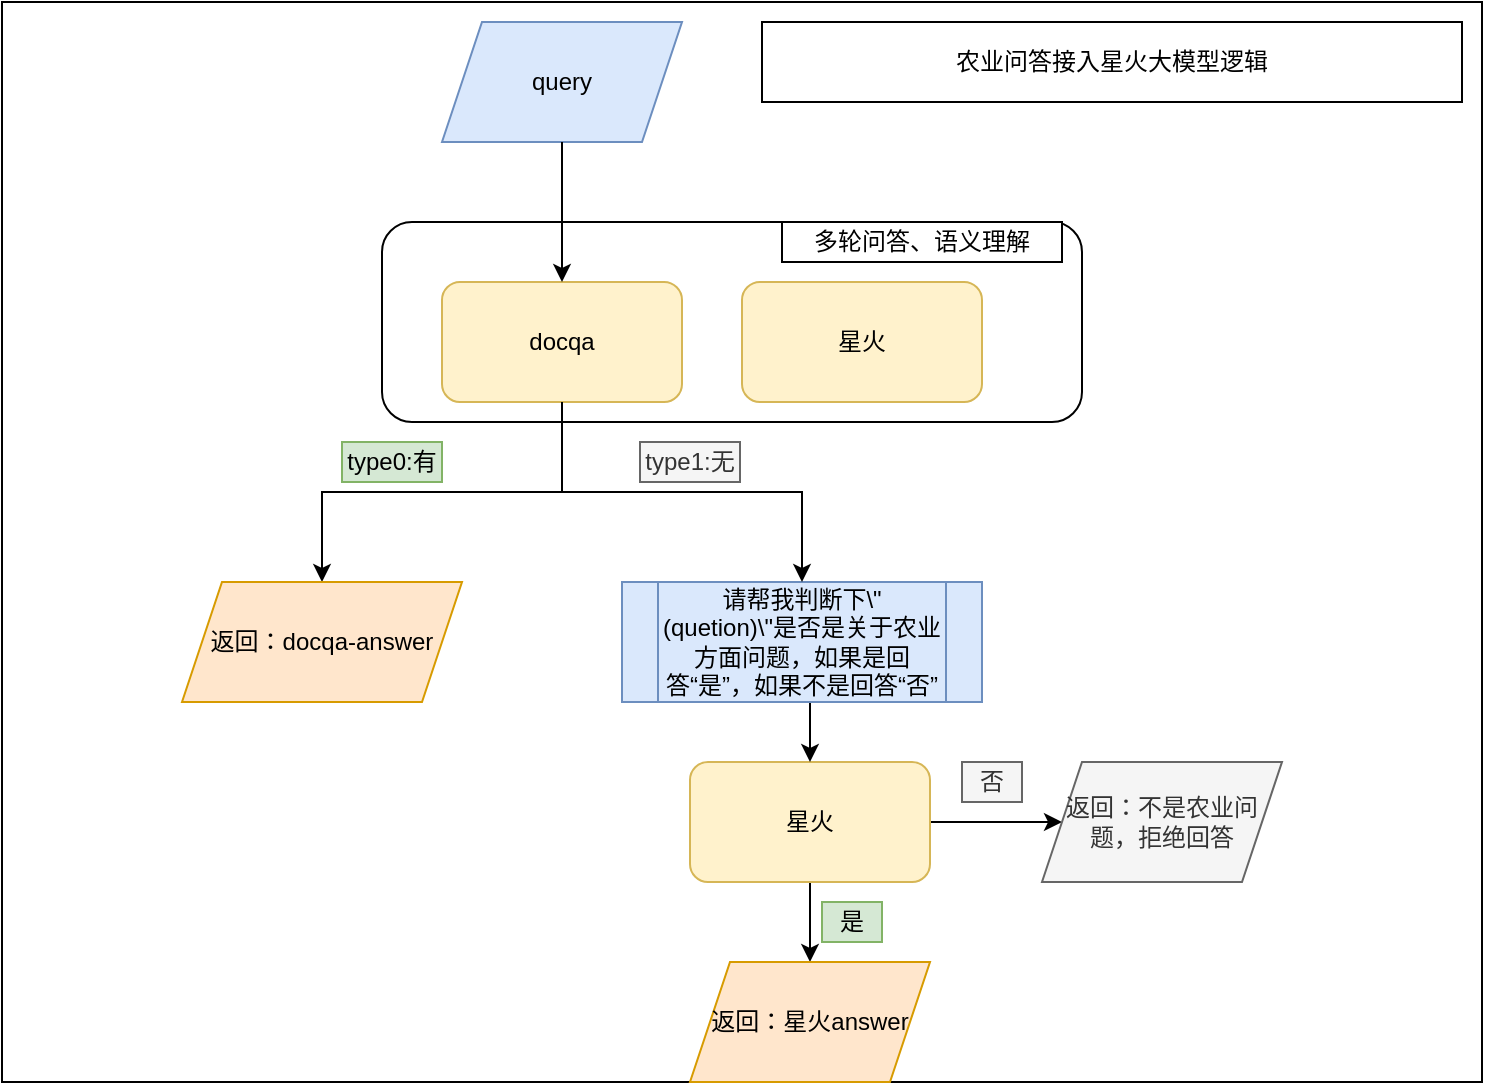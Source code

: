 <mxfile version="21.6.3" type="github">
  <diagram name="第 1 页" id="hIBeBVp01pFhoZsAxozY">
    <mxGraphModel dx="1050" dy="557" grid="1" gridSize="10" guides="1" tooltips="1" connect="1" arrows="1" fold="1" page="1" pageScale="1" pageWidth="827" pageHeight="1169" math="0" shadow="0">
      <root>
        <mxCell id="0" />
        <mxCell id="1" parent="0" />
        <mxCell id="q55ktUsBajNZYjp9DNrL-22" value="" style="rounded=0;whiteSpace=wrap;html=1;" parent="1" vertex="1">
          <mxGeometry x="70" y="50" width="740" height="540" as="geometry" />
        </mxCell>
        <mxCell id="q55ktUsBajNZYjp9DNrL-6" style="edgeStyle=orthogonalEdgeStyle;rounded=0;orthogonalLoop=1;jettySize=auto;html=1;exitX=0.5;exitY=1;exitDx=0;exitDy=0;entryX=0.5;entryY=0;entryDx=0;entryDy=0;" parent="1" source="q55ktUsBajNZYjp9DNrL-1" target="q55ktUsBajNZYjp9DNrL-2" edge="1">
          <mxGeometry relative="1" as="geometry" />
        </mxCell>
        <mxCell id="taQTEr-9GJzG5eK0lL1U-10" style="edgeStyle=orthogonalEdgeStyle;rounded=0;orthogonalLoop=1;jettySize=auto;html=1;exitX=1;exitY=0.5;exitDx=0;exitDy=0;entryX=0;entryY=0.5;entryDx=0;entryDy=0;endArrow=classic;endFill=1;startArrow=classic;startFill=1;" edge="1" parent="1" source="q55ktUsBajNZYjp9DNrL-1" target="taQTEr-9GJzG5eK0lL1U-8">
          <mxGeometry relative="1" as="geometry" />
        </mxCell>
        <mxCell id="q55ktUsBajNZYjp9DNrL-2" value="返回：docqa-answer" style="shape=parallelogram;perimeter=parallelogramPerimeter;whiteSpace=wrap;html=1;fixedSize=1;fillColor=#ffe6cc;strokeColor=#d79b00;" parent="1" vertex="1">
          <mxGeometry x="160" y="340" width="140" height="60" as="geometry" />
        </mxCell>
        <mxCell id="q55ktUsBajNZYjp9DNrL-3" value="query" style="shape=parallelogram;perimeter=parallelogramPerimeter;whiteSpace=wrap;html=1;fixedSize=1;fillColor=#dae8fc;strokeColor=#6c8ebf;" parent="1" vertex="1">
          <mxGeometry x="290" y="60" width="120" height="60" as="geometry" />
        </mxCell>
        <mxCell id="q55ktUsBajNZYjp9DNrL-5" value="type0:有" style="rounded=0;whiteSpace=wrap;html=1;fillColor=#d5e8d4;strokeColor=#82b366;" parent="1" vertex="1">
          <mxGeometry x="240" y="270" width="50" height="20" as="geometry" />
        </mxCell>
        <mxCell id="q55ktUsBajNZYjp9DNrL-21" style="edgeStyle=orthogonalEdgeStyle;rounded=0;orthogonalLoop=1;jettySize=auto;html=1;exitX=0.5;exitY=1;exitDx=0;exitDy=0;entryX=0.5;entryY=0;entryDx=0;entryDy=0;" parent="1" source="q55ktUsBajNZYjp9DNrL-8" target="q55ktUsBajNZYjp9DNrL-20" edge="1">
          <mxGeometry relative="1" as="geometry" />
        </mxCell>
        <mxCell id="taQTEr-9GJzG5eK0lL1U-7" style="edgeStyle=orthogonalEdgeStyle;rounded=0;orthogonalLoop=1;jettySize=auto;html=1;exitX=1;exitY=0.5;exitDx=0;exitDy=0;entryX=0;entryY=0.5;entryDx=0;entryDy=0;" edge="1" parent="1" source="q55ktUsBajNZYjp9DNrL-8" target="q55ktUsBajNZYjp9DNrL-14">
          <mxGeometry relative="1" as="geometry" />
        </mxCell>
        <mxCell id="q55ktUsBajNZYjp9DNrL-8" value="星火" style="rounded=1;whiteSpace=wrap;html=1;fillColor=#fff2cc;strokeColor=#d6b656;" parent="1" vertex="1">
          <mxGeometry x="414" y="430" width="120" height="60" as="geometry" />
        </mxCell>
        <mxCell id="q55ktUsBajNZYjp9DNrL-10" value="type1:无" style="rounded=0;whiteSpace=wrap;html=1;fillColor=#f5f5f5;fontColor=#333333;strokeColor=#666666;" parent="1" vertex="1">
          <mxGeometry x="389" y="270" width="50" height="20" as="geometry" />
        </mxCell>
        <mxCell id="taQTEr-9GJzG5eK0lL1U-5" style="edgeStyle=orthogonalEdgeStyle;rounded=0;orthogonalLoop=1;jettySize=auto;html=1;exitX=0.5;exitY=1;exitDx=0;exitDy=0;entryX=0.5;entryY=0;entryDx=0;entryDy=0;" edge="1" parent="1" source="q55ktUsBajNZYjp9DNrL-11" target="q55ktUsBajNZYjp9DNrL-8">
          <mxGeometry relative="1" as="geometry" />
        </mxCell>
        <mxCell id="q55ktUsBajNZYjp9DNrL-11" value="请帮我判断下\&quot;(quetion)\&quot;是否是关于农业方面问题，如果是回答“是”，如果不是回答“否”" style="shape=process;whiteSpace=wrap;html=1;backgroundOutline=1;fillColor=#dae8fc;strokeColor=#6c8ebf;" parent="1" vertex="1">
          <mxGeometry x="380" y="340" width="180" height="60" as="geometry" />
        </mxCell>
        <mxCell id="q55ktUsBajNZYjp9DNrL-14" value="返回：不是农业问题，拒绝回答" style="shape=parallelogram;perimeter=parallelogramPerimeter;whiteSpace=wrap;html=1;fixedSize=1;fillColor=#f5f5f5;fontColor=#333333;strokeColor=#666666;" parent="1" vertex="1">
          <mxGeometry x="590" y="430" width="120" height="60" as="geometry" />
        </mxCell>
        <mxCell id="taQTEr-9GJzG5eK0lL1U-11" value="" style="rounded=1;whiteSpace=wrap;html=1;" vertex="1" parent="1">
          <mxGeometry x="260" y="160" width="350" height="100" as="geometry" />
        </mxCell>
        <mxCell id="q55ktUsBajNZYjp9DNrL-16" value="是" style="rounded=0;whiteSpace=wrap;html=1;fillColor=#d5e8d4;strokeColor=#82b366;" parent="1" vertex="1">
          <mxGeometry x="480" y="500" width="30" height="20" as="geometry" />
        </mxCell>
        <mxCell id="q55ktUsBajNZYjp9DNrL-17" value="否" style="rounded=0;whiteSpace=wrap;html=1;fillColor=#f5f5f5;fontColor=#333333;strokeColor=#666666;" parent="1" vertex="1">
          <mxGeometry x="550" y="430" width="30" height="20" as="geometry" />
        </mxCell>
        <mxCell id="q55ktUsBajNZYjp9DNrL-20" value="返回：星火answer" style="shape=parallelogram;perimeter=parallelogramPerimeter;whiteSpace=wrap;html=1;fixedSize=1;fillColor=#ffe6cc;strokeColor=#d79b00;" parent="1" vertex="1">
          <mxGeometry x="414" y="530" width="120" height="60" as="geometry" />
        </mxCell>
        <mxCell id="q55ktUsBajNZYjp9DNrL-23" value="农业问答接入星火大模型逻辑" style="rounded=0;whiteSpace=wrap;html=1;" parent="1" vertex="1">
          <mxGeometry x="450" y="60" width="350" height="40" as="geometry" />
        </mxCell>
        <mxCell id="taQTEr-9GJzG5eK0lL1U-8" value="星火" style="rounded=1;whiteSpace=wrap;html=1;fillColor=#fff2cc;strokeColor=#d6b656;" vertex="1" parent="1">
          <mxGeometry x="440" y="190" width="120" height="60" as="geometry" />
        </mxCell>
        <mxCell id="q55ktUsBajNZYjp9DNrL-1" value="docqa" style="rounded=1;whiteSpace=wrap;html=1;fillColor=#fff2cc;strokeColor=#d6b656;" parent="1" vertex="1">
          <mxGeometry x="290" y="190" width="120" height="60" as="geometry" />
        </mxCell>
        <mxCell id="taQTEr-9GJzG5eK0lL1U-4" style="edgeStyle=orthogonalEdgeStyle;rounded=0;orthogonalLoop=1;jettySize=auto;html=1;exitX=0.5;exitY=1;exitDx=0;exitDy=0;" edge="1" parent="1" source="q55ktUsBajNZYjp9DNrL-1" target="q55ktUsBajNZYjp9DNrL-11">
          <mxGeometry relative="1" as="geometry" />
        </mxCell>
        <mxCell id="taQTEr-9GJzG5eK0lL1U-9" style="edgeStyle=orthogonalEdgeStyle;rounded=0;orthogonalLoop=1;jettySize=auto;html=1;exitX=0.5;exitY=1;exitDx=0;exitDy=0;" edge="1" parent="1" source="q55ktUsBajNZYjp9DNrL-3" target="q55ktUsBajNZYjp9DNrL-1">
          <mxGeometry relative="1" as="geometry" />
        </mxCell>
        <mxCell id="taQTEr-9GJzG5eK0lL1U-12" value="多轮问答、语义理解" style="rounded=0;whiteSpace=wrap;html=1;" vertex="1" parent="1">
          <mxGeometry x="460" y="160" width="140" height="20" as="geometry" />
        </mxCell>
      </root>
    </mxGraphModel>
  </diagram>
</mxfile>
